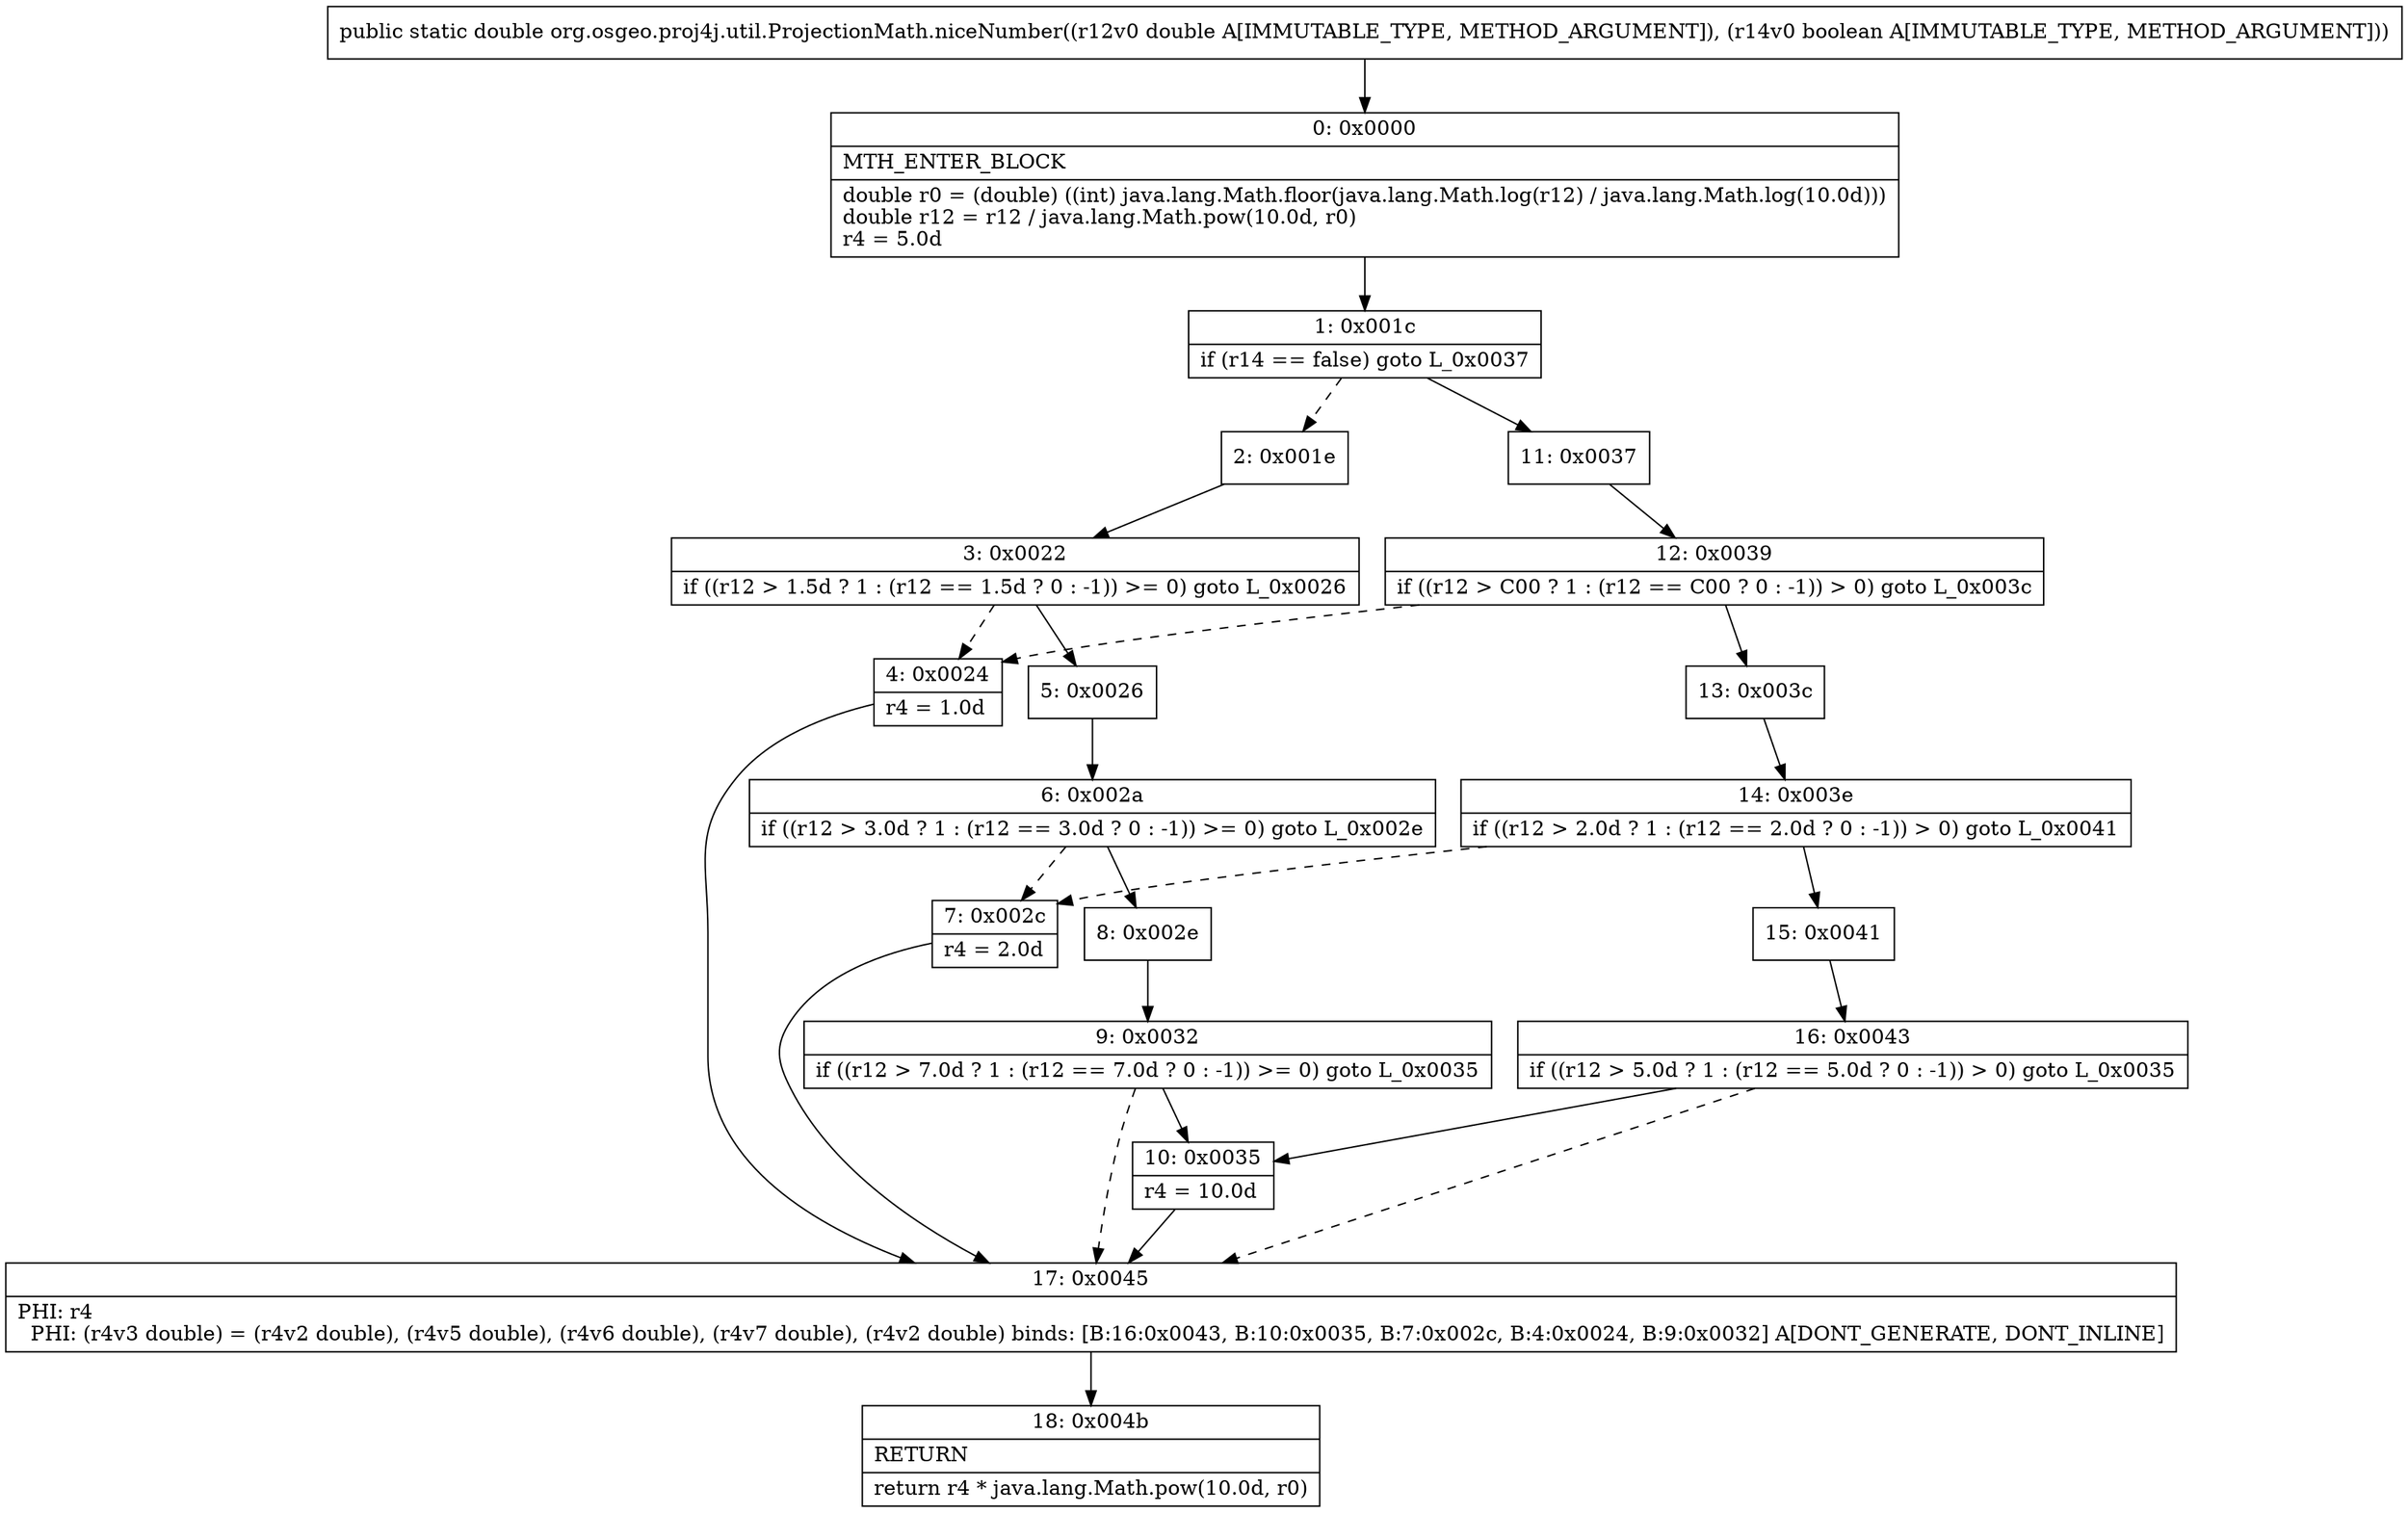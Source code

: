 digraph "CFG fororg.osgeo.proj4j.util.ProjectionMath.niceNumber(DZ)D" {
Node_0 [shape=record,label="{0\:\ 0x0000|MTH_ENTER_BLOCK\l|double r0 = (double) ((int) java.lang.Math.floor(java.lang.Math.log(r12) \/ java.lang.Math.log(10.0d)))\ldouble r12 = r12 \/ java.lang.Math.pow(10.0d, r0)\lr4 = 5.0d\l}"];
Node_1 [shape=record,label="{1\:\ 0x001c|if (r14 == false) goto L_0x0037\l}"];
Node_2 [shape=record,label="{2\:\ 0x001e}"];
Node_3 [shape=record,label="{3\:\ 0x0022|if ((r12 \> 1.5d ? 1 : (r12 == 1.5d ? 0 : \-1)) \>= 0) goto L_0x0026\l}"];
Node_4 [shape=record,label="{4\:\ 0x0024|r4 = 1.0d\l}"];
Node_5 [shape=record,label="{5\:\ 0x0026}"];
Node_6 [shape=record,label="{6\:\ 0x002a|if ((r12 \> 3.0d ? 1 : (r12 == 3.0d ? 0 : \-1)) \>= 0) goto L_0x002e\l}"];
Node_7 [shape=record,label="{7\:\ 0x002c|r4 = 2.0d\l}"];
Node_8 [shape=record,label="{8\:\ 0x002e}"];
Node_9 [shape=record,label="{9\:\ 0x0032|if ((r12 \> 7.0d ? 1 : (r12 == 7.0d ? 0 : \-1)) \>= 0) goto L_0x0035\l}"];
Node_10 [shape=record,label="{10\:\ 0x0035|r4 = 10.0d\l}"];
Node_11 [shape=record,label="{11\:\ 0x0037}"];
Node_12 [shape=record,label="{12\:\ 0x0039|if ((r12 \> C00 ? 1 : (r12 == C00 ? 0 : \-1)) \> 0) goto L_0x003c\l}"];
Node_13 [shape=record,label="{13\:\ 0x003c}"];
Node_14 [shape=record,label="{14\:\ 0x003e|if ((r12 \> 2.0d ? 1 : (r12 == 2.0d ? 0 : \-1)) \> 0) goto L_0x0041\l}"];
Node_15 [shape=record,label="{15\:\ 0x0041}"];
Node_16 [shape=record,label="{16\:\ 0x0043|if ((r12 \> 5.0d ? 1 : (r12 == 5.0d ? 0 : \-1)) \> 0) goto L_0x0035\l}"];
Node_17 [shape=record,label="{17\:\ 0x0045|PHI: r4 \l  PHI: (r4v3 double) = (r4v2 double), (r4v5 double), (r4v6 double), (r4v7 double), (r4v2 double) binds: [B:16:0x0043, B:10:0x0035, B:7:0x002c, B:4:0x0024, B:9:0x0032] A[DONT_GENERATE, DONT_INLINE]\l}"];
Node_18 [shape=record,label="{18\:\ 0x004b|RETURN\l|return r4 * java.lang.Math.pow(10.0d, r0)\l}"];
MethodNode[shape=record,label="{public static double org.osgeo.proj4j.util.ProjectionMath.niceNumber((r12v0 double A[IMMUTABLE_TYPE, METHOD_ARGUMENT]), (r14v0 boolean A[IMMUTABLE_TYPE, METHOD_ARGUMENT])) }"];
MethodNode -> Node_0;
Node_0 -> Node_1;
Node_1 -> Node_2[style=dashed];
Node_1 -> Node_11;
Node_2 -> Node_3;
Node_3 -> Node_4[style=dashed];
Node_3 -> Node_5;
Node_4 -> Node_17;
Node_5 -> Node_6;
Node_6 -> Node_7[style=dashed];
Node_6 -> Node_8;
Node_7 -> Node_17;
Node_8 -> Node_9;
Node_9 -> Node_10;
Node_9 -> Node_17[style=dashed];
Node_10 -> Node_17;
Node_11 -> Node_12;
Node_12 -> Node_13;
Node_12 -> Node_4[style=dashed];
Node_13 -> Node_14;
Node_14 -> Node_15;
Node_14 -> Node_7[style=dashed];
Node_15 -> Node_16;
Node_16 -> Node_10;
Node_16 -> Node_17[style=dashed];
Node_17 -> Node_18;
}

